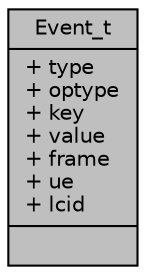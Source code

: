 digraph "Event_t"
{
 // LATEX_PDF_SIZE
  edge [fontname="Helvetica",fontsize="10",labelfontname="Helvetica",labelfontsize="10"];
  node [fontname="Helvetica",fontsize="10",shape=record];
  Node1 [label="{Event_t\n|+ type\l+ optype\l+ key\l+ value\l+ frame\l+ ue\l+ lcid\l|}",height=0.2,width=0.4,color="black", fillcolor="grey75", style="filled", fontcolor="black",tooltip=" "];
}
